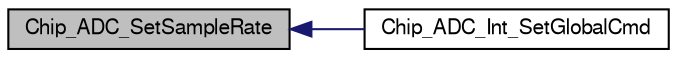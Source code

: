 digraph "Chip_ADC_SetSampleRate"
{
  edge [fontname="FreeSans",fontsize="10",labelfontname="FreeSans",labelfontsize="10"];
  node [fontname="FreeSans",fontsize="10",shape=record];
  rankdir="LR";
  Node1 [label="Chip_ADC_SetSampleRate",height=0.2,width=0.4,color="black", fillcolor="grey75", style="filled", fontcolor="black"];
  Node1 -> Node2 [dir="back",color="midnightblue",fontsize="10",style="solid"];
  Node2 [label="Chip_ADC_Int_SetGlobalCmd",height=0.2,width=0.4,color="black", fillcolor="white", style="filled",URL="$group__ADC__17XX__40XX.html#gafa58ed3d91229dfcc78a5fc05dd4221b",tooltip="Enable/Disable global interrupt for ADC channel. "];
}
